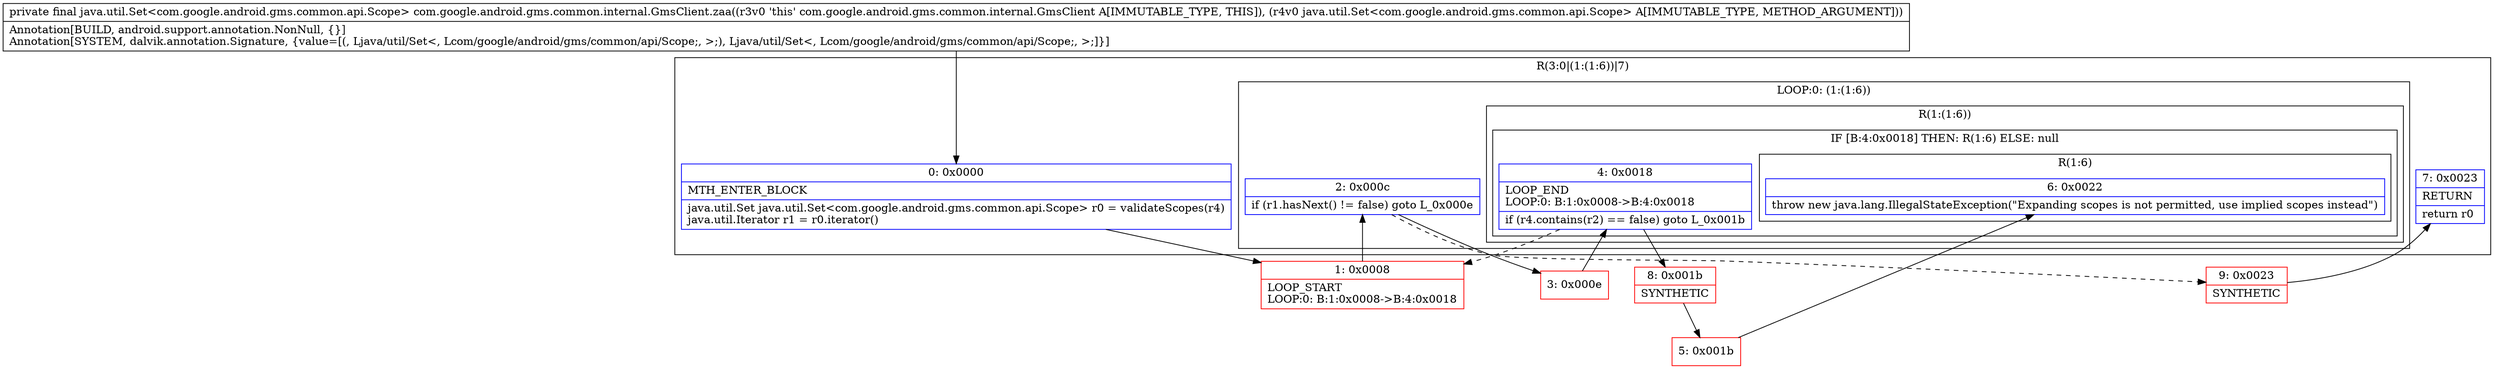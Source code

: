 digraph "CFG forcom.google.android.gms.common.internal.GmsClient.zaa(Ljava\/util\/Set;)Ljava\/util\/Set;" {
subgraph cluster_Region_978036487 {
label = "R(3:0|(1:(1:6))|7)";
node [shape=record,color=blue];
Node_0 [shape=record,label="{0\:\ 0x0000|MTH_ENTER_BLOCK\l|java.util.Set java.util.Set\<com.google.android.gms.common.api.Scope\> r0 = validateScopes(r4)\ljava.util.Iterator r1 = r0.iterator()\l}"];
subgraph cluster_LoopRegion_1915865865 {
label = "LOOP:0: (1:(1:6))";
node [shape=record,color=blue];
Node_2 [shape=record,label="{2\:\ 0x000c|if (r1.hasNext() != false) goto L_0x000e\l}"];
subgraph cluster_Region_628007304 {
label = "R(1:(1:6))";
node [shape=record,color=blue];
subgraph cluster_IfRegion_287942625 {
label = "IF [B:4:0x0018] THEN: R(1:6) ELSE: null";
node [shape=record,color=blue];
Node_4 [shape=record,label="{4\:\ 0x0018|LOOP_END\lLOOP:0: B:1:0x0008\-\>B:4:0x0018\l|if (r4.contains(r2) == false) goto L_0x001b\l}"];
subgraph cluster_Region_1056309736 {
label = "R(1:6)";
node [shape=record,color=blue];
Node_6 [shape=record,label="{6\:\ 0x0022|throw new java.lang.IllegalStateException(\"Expanding scopes is not permitted, use implied scopes instead\")\l}"];
}
}
}
}
Node_7 [shape=record,label="{7\:\ 0x0023|RETURN\l|return r0\l}"];
}
Node_1 [shape=record,color=red,label="{1\:\ 0x0008|LOOP_START\lLOOP:0: B:1:0x0008\-\>B:4:0x0018\l}"];
Node_3 [shape=record,color=red,label="{3\:\ 0x000e}"];
Node_5 [shape=record,color=red,label="{5\:\ 0x001b}"];
Node_8 [shape=record,color=red,label="{8\:\ 0x001b|SYNTHETIC\l}"];
Node_9 [shape=record,color=red,label="{9\:\ 0x0023|SYNTHETIC\l}"];
MethodNode[shape=record,label="{private final java.util.Set\<com.google.android.gms.common.api.Scope\> com.google.android.gms.common.internal.GmsClient.zaa((r3v0 'this' com.google.android.gms.common.internal.GmsClient A[IMMUTABLE_TYPE, THIS]), (r4v0 java.util.Set\<com.google.android.gms.common.api.Scope\> A[IMMUTABLE_TYPE, METHOD_ARGUMENT]))  | Annotation[BUILD, android.support.annotation.NonNull, \{\}]\lAnnotation[SYSTEM, dalvik.annotation.Signature, \{value=[(, Ljava\/util\/Set\<, Lcom\/google\/android\/gms\/common\/api\/Scope;, \>;), Ljava\/util\/Set\<, Lcom\/google\/android\/gms\/common\/api\/Scope;, \>;]\}]\l}"];
MethodNode -> Node_0;
Node_0 -> Node_1;
Node_2 -> Node_3;
Node_2 -> Node_9[style=dashed];
Node_4 -> Node_1[style=dashed];
Node_4 -> Node_8;
Node_1 -> Node_2;
Node_3 -> Node_4;
Node_5 -> Node_6;
Node_8 -> Node_5;
Node_9 -> Node_7;
}

